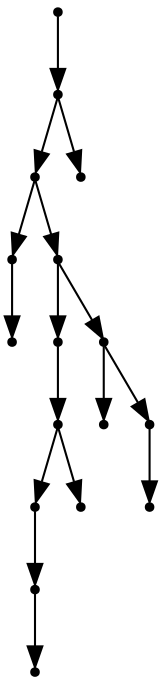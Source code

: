 digraph {
  16 [shape=point];
  15 [shape=point];
  13 [shape=point];
  1 [shape=point];
  0 [shape=point];
  12 [shape=point];
  7 [shape=point];
  6 [shape=point];
  4 [shape=point];
  3 [shape=point];
  2 [shape=point];
  5 [shape=point];
  11 [shape=point];
  8 [shape=point];
  10 [shape=point];
  9 [shape=point];
  14 [shape=point];
16 -> 15;
15 -> 13;
13 -> 1;
1 -> 0;
13 -> 12;
12 -> 7;
7 -> 6;
6 -> 4;
4 -> 3;
3 -> 2;
6 -> 5;
12 -> 11;
11 -> 8;
11 -> 10;
10 -> 9;
15 -> 14;
}
